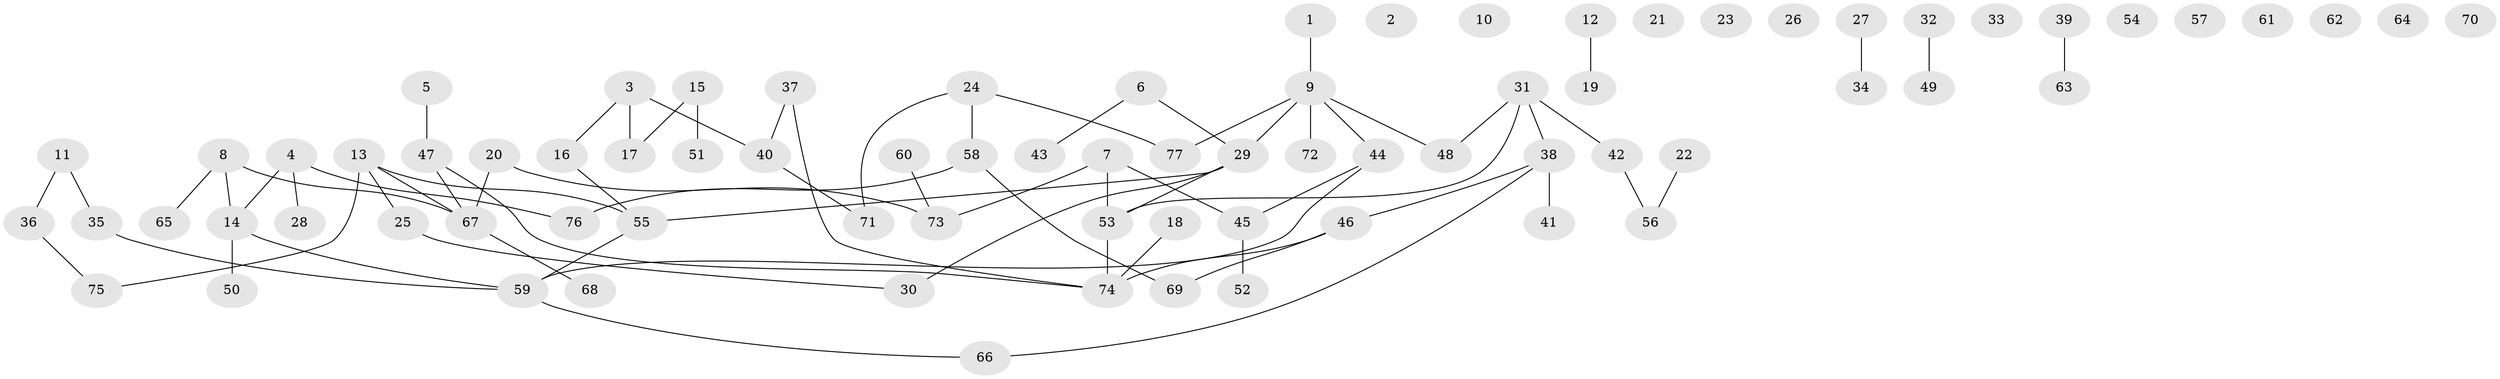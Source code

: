// coarse degree distribution, {4: 0.125, 0: 0.4, 2: 0.15, 3: 0.075, 1: 0.175, 9: 0.025, 8: 0.025, 5: 0.025}
// Generated by graph-tools (version 1.1) at 2025/16/03/04/25 18:16:45]
// undirected, 77 vertices, 74 edges
graph export_dot {
graph [start="1"]
  node [color=gray90,style=filled];
  1;
  2;
  3;
  4;
  5;
  6;
  7;
  8;
  9;
  10;
  11;
  12;
  13;
  14;
  15;
  16;
  17;
  18;
  19;
  20;
  21;
  22;
  23;
  24;
  25;
  26;
  27;
  28;
  29;
  30;
  31;
  32;
  33;
  34;
  35;
  36;
  37;
  38;
  39;
  40;
  41;
  42;
  43;
  44;
  45;
  46;
  47;
  48;
  49;
  50;
  51;
  52;
  53;
  54;
  55;
  56;
  57;
  58;
  59;
  60;
  61;
  62;
  63;
  64;
  65;
  66;
  67;
  68;
  69;
  70;
  71;
  72;
  73;
  74;
  75;
  76;
  77;
  1 -- 9;
  3 -- 16;
  3 -- 17;
  3 -- 40;
  4 -- 14;
  4 -- 28;
  4 -- 76;
  5 -- 47;
  6 -- 29;
  6 -- 43;
  7 -- 45;
  7 -- 53;
  7 -- 73;
  8 -- 14;
  8 -- 65;
  8 -- 67;
  9 -- 29;
  9 -- 44;
  9 -- 48;
  9 -- 72;
  9 -- 77;
  11 -- 35;
  11 -- 36;
  12 -- 19;
  13 -- 25;
  13 -- 55;
  13 -- 67;
  13 -- 75;
  14 -- 50;
  14 -- 59;
  15 -- 17;
  15 -- 51;
  16 -- 55;
  18 -- 74;
  20 -- 67;
  20 -- 73;
  22 -- 56;
  24 -- 58;
  24 -- 71;
  24 -- 77;
  25 -- 30;
  27 -- 34;
  29 -- 30;
  29 -- 53;
  29 -- 55;
  31 -- 38;
  31 -- 42;
  31 -- 48;
  31 -- 53;
  32 -- 49;
  35 -- 59;
  36 -- 75;
  37 -- 40;
  37 -- 74;
  38 -- 41;
  38 -- 46;
  38 -- 66;
  39 -- 63;
  40 -- 71;
  42 -- 56;
  44 -- 45;
  44 -- 59;
  45 -- 52;
  46 -- 69;
  46 -- 74;
  47 -- 67;
  47 -- 74;
  53 -- 74;
  55 -- 59;
  58 -- 69;
  58 -- 76;
  59 -- 66;
  60 -- 73;
  67 -- 68;
}
